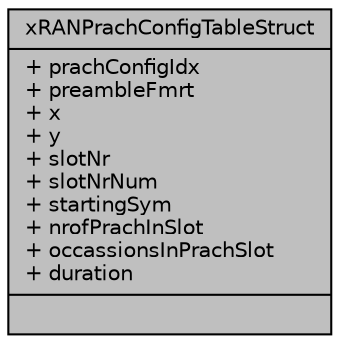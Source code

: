 digraph "xRANPrachConfigTableStruct"
{
 // LATEX_PDF_SIZE
  edge [fontname="Helvetica",fontsize="10",labelfontname="Helvetica",labelfontsize="10"];
  node [fontname="Helvetica",fontsize="10",shape=record];
  Node1 [label="{xRANPrachConfigTableStruct\n|+ prachConfigIdx\l+ preambleFmrt\l+ x\l+ y\l+ slotNr\l+ slotNrNum\l+ startingSym\l+ nrofPrachInSlot\l+ occassionsInPrachSlot\l+ duration\l|}",height=0.2,width=0.4,color="black", fillcolor="grey75", style="filled", fontcolor="black",tooltip=" "];
}

